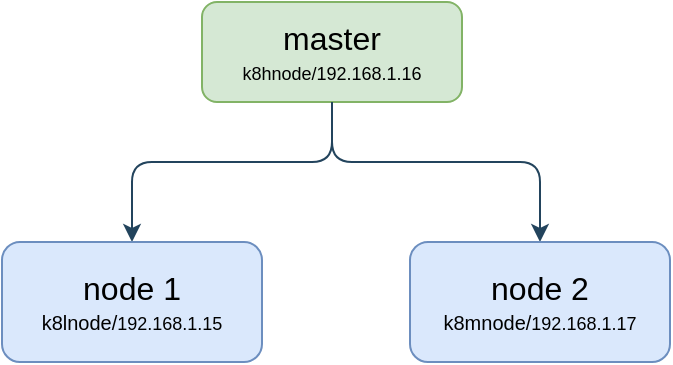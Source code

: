 <mxfile version="14.6.13" type="device"><diagram id="z8P1b9bOSKjsI59ih372" name="Page-1"><mxGraphModel dx="369" dy="277" grid="1" gridSize="10" guides="1" tooltips="1" connect="1" arrows="1" fold="1" page="1" pageScale="1" pageWidth="827" pageHeight="1169" math="0" shadow="0"><root><mxCell id="0"/><mxCell id="1" parent="0"/><mxCell id="Bvnuzfg5gk2vXzaeMkBT-1" value="&lt;font&gt;&lt;span style=&quot;font-size: 16px&quot;&gt;master&lt;/span&gt;&lt;br&gt;&lt;font style=&quot;font-size: 9px&quot;&gt;&lt;font style=&quot;font-size: 9px&quot;&gt;&lt;font style=&quot;font-size: 9px&quot;&gt;k8hnode/&lt;/font&gt;&lt;span&gt;192.168.1.16&lt;/span&gt;&lt;/font&gt;&lt;/font&gt;&lt;br&gt;&lt;/font&gt;" style="rounded=1;whiteSpace=wrap;html=1;fillColor=#d5e8d4;strokeColor=#82b366;" parent="1" vertex="1"><mxGeometry x="320" y="110" width="130" height="50" as="geometry"/></mxCell><mxCell id="Bvnuzfg5gk2vXzaeMkBT-5" value="" style="edgeStyle=segmentEdgeStyle;endArrow=classic;html=1;exitX=0.5;exitY=1;exitDx=0;exitDy=0;fillColor=#bac8d3;strokeColor=#23445d;entryX=0.5;entryY=0;entryDx=0;entryDy=0;" parent="1" source="Bvnuzfg5gk2vXzaeMkBT-1" edge="1" target="KLwXhWis8ib9BHLAouQC-1"><mxGeometry width="50" height="50" relative="1" as="geometry"><mxPoint x="270" y="270" as="sourcePoint"/><mxPoint x="275" y="230" as="targetPoint"/><Array as="points"><mxPoint x="385" y="190"/><mxPoint x="285" y="190"/></Array></mxGeometry></mxCell><mxCell id="Bvnuzfg5gk2vXzaeMkBT-6" value="" style="edgeStyle=segmentEdgeStyle;endArrow=classic;html=1;exitX=0.5;exitY=1;exitDx=0;exitDy=0;fillColor=#bac8d3;strokeColor=#23445d;entryX=0.5;entryY=0;entryDx=0;entryDy=0;" parent="1" source="Bvnuzfg5gk2vXzaeMkBT-1" target="KLwXhWis8ib9BHLAouQC-2" edge="1"><mxGeometry width="50" height="50" relative="1" as="geometry"><mxPoint x="395" y="210" as="sourcePoint"/><mxPoint x="480" y="230" as="targetPoint"/><Array as="points"><mxPoint x="385" y="190"/><mxPoint x="489" y="190"/></Array></mxGeometry></mxCell><mxCell id="KLwXhWis8ib9BHLAouQC-1" value="&lt;font&gt;&lt;font style=&quot;font-size: 16px&quot;&gt;node 1&lt;/font&gt;&lt;br&gt;&lt;font size=&quot;1&quot;&gt;k8lnode/&lt;/font&gt;&lt;font style=&quot;font-size: 9px&quot;&gt;192.168.1.15&lt;/font&gt;&lt;/font&gt;" style="rounded=1;whiteSpace=wrap;html=1;fillColor=#dae8fc;strokeColor=#6c8ebf;" vertex="1" parent="1"><mxGeometry x="220" y="230" width="130" height="60" as="geometry"/></mxCell><mxCell id="KLwXhWis8ib9BHLAouQC-2" value="&lt;font&gt;&lt;font style=&quot;font-size: 16px&quot;&gt;node 2&lt;/font&gt;&lt;br&gt;&lt;font size=&quot;1&quot;&gt;k8mnode/&lt;/font&gt;&lt;font style=&quot;font-size: 9px&quot;&gt;192.168.1.17&lt;/font&gt;&lt;/font&gt;" style="rounded=1;whiteSpace=wrap;html=1;fillColor=#dae8fc;strokeColor=#6c8ebf;" vertex="1" parent="1"><mxGeometry x="424" y="230" width="130" height="60" as="geometry"/></mxCell></root></mxGraphModel></diagram></mxfile>
